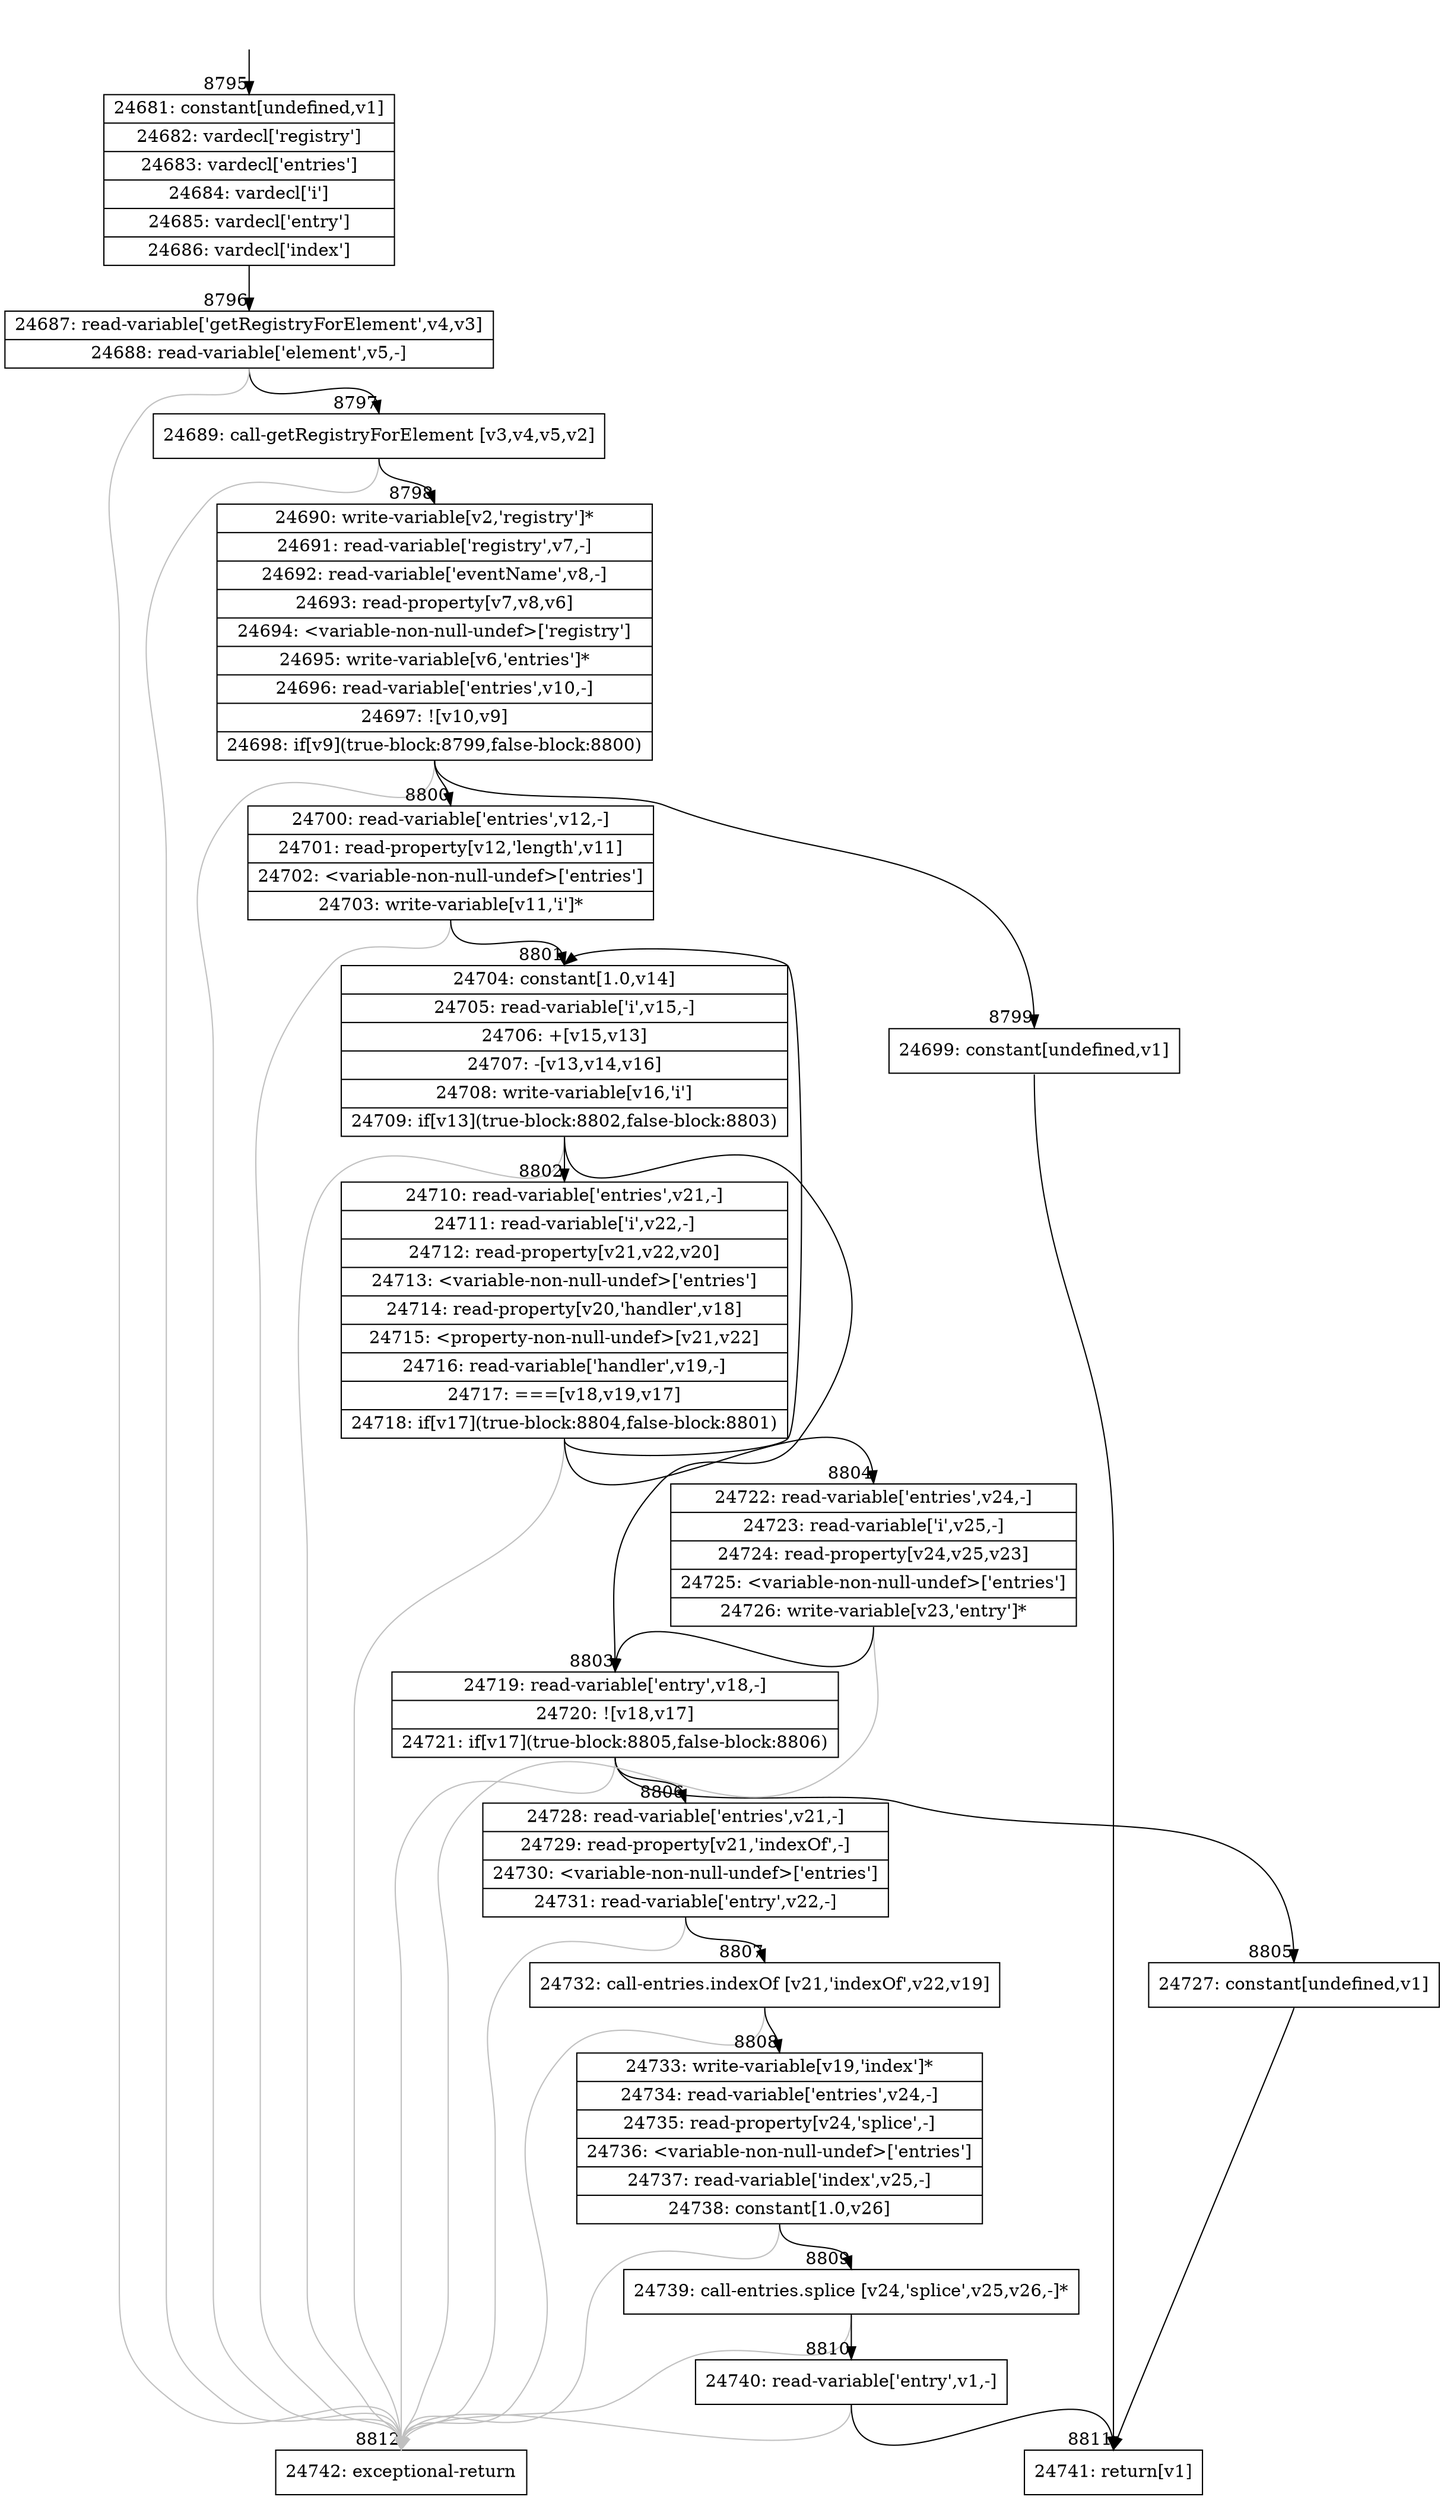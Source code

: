 digraph {
rankdir="TD"
BB_entry668[shape=none,label=""];
BB_entry668 -> BB8795 [tailport=s, headport=n, headlabel="    8795"]
BB8795 [shape=record label="{24681: constant[undefined,v1]|24682: vardecl['registry']|24683: vardecl['entries']|24684: vardecl['i']|24685: vardecl['entry']|24686: vardecl['index']}" ] 
BB8795 -> BB8796 [tailport=s, headport=n, headlabel="      8796"]
BB8796 [shape=record label="{24687: read-variable['getRegistryForElement',v4,v3]|24688: read-variable['element',v5,-]}" ] 
BB8796 -> BB8797 [tailport=s, headport=n, headlabel="      8797"]
BB8796 -> BB8812 [tailport=s, headport=n, color=gray, headlabel="      8812"]
BB8797 [shape=record label="{24689: call-getRegistryForElement [v3,v4,v5,v2]}" ] 
BB8797 -> BB8798 [tailport=s, headport=n, headlabel="      8798"]
BB8797 -> BB8812 [tailport=s, headport=n, color=gray]
BB8798 [shape=record label="{24690: write-variable[v2,'registry']*|24691: read-variable['registry',v7,-]|24692: read-variable['eventName',v8,-]|24693: read-property[v7,v8,v6]|24694: \<variable-non-null-undef\>['registry']|24695: write-variable[v6,'entries']*|24696: read-variable['entries',v10,-]|24697: ![v10,v9]|24698: if[v9](true-block:8799,false-block:8800)}" ] 
BB8798 -> BB8799 [tailport=s, headport=n, headlabel="      8799"]
BB8798 -> BB8800 [tailport=s, headport=n, headlabel="      8800"]
BB8798 -> BB8812 [tailport=s, headport=n, color=gray]
BB8799 [shape=record label="{24699: constant[undefined,v1]}" ] 
BB8799 -> BB8811 [tailport=s, headport=n, headlabel="      8811"]
BB8800 [shape=record label="{24700: read-variable['entries',v12,-]|24701: read-property[v12,'length',v11]|24702: \<variable-non-null-undef\>['entries']|24703: write-variable[v11,'i']*}" ] 
BB8800 -> BB8801 [tailport=s, headport=n, headlabel="      8801"]
BB8800 -> BB8812 [tailport=s, headport=n, color=gray]
BB8801 [shape=record label="{24704: constant[1.0,v14]|24705: read-variable['i',v15,-]|24706: +[v15,v13]|24707: -[v13,v14,v16]|24708: write-variable[v16,'i']|24709: if[v13](true-block:8802,false-block:8803)}" ] 
BB8801 -> BB8802 [tailport=s, headport=n, headlabel="      8802"]
BB8801 -> BB8803 [tailport=s, headport=n, headlabel="      8803"]
BB8801 -> BB8812 [tailport=s, headport=n, color=gray]
BB8802 [shape=record label="{24710: read-variable['entries',v21,-]|24711: read-variable['i',v22,-]|24712: read-property[v21,v22,v20]|24713: \<variable-non-null-undef\>['entries']|24714: read-property[v20,'handler',v18]|24715: \<property-non-null-undef\>[v21,v22]|24716: read-variable['handler',v19,-]|24717: ===[v18,v19,v17]|24718: if[v17](true-block:8804,false-block:8801)}" ] 
BB8802 -> BB8804 [tailport=s, headport=n, headlabel="      8804"]
BB8802 -> BB8801 [tailport=s, headport=n]
BB8802 -> BB8812 [tailport=s, headport=n, color=gray]
BB8803 [shape=record label="{24719: read-variable['entry',v18,-]|24720: ![v18,v17]|24721: if[v17](true-block:8805,false-block:8806)}" ] 
BB8803 -> BB8805 [tailport=s, headport=n, headlabel="      8805"]
BB8803 -> BB8806 [tailport=s, headport=n, headlabel="      8806"]
BB8803 -> BB8812 [tailport=s, headport=n, color=gray]
BB8804 [shape=record label="{24722: read-variable['entries',v24,-]|24723: read-variable['i',v25,-]|24724: read-property[v24,v25,v23]|24725: \<variable-non-null-undef\>['entries']|24726: write-variable[v23,'entry']*}" ] 
BB8804 -> BB8803 [tailport=s, headport=n]
BB8804 -> BB8812 [tailport=s, headport=n, color=gray]
BB8805 [shape=record label="{24727: constant[undefined,v1]}" ] 
BB8805 -> BB8811 [tailport=s, headport=n]
BB8806 [shape=record label="{24728: read-variable['entries',v21,-]|24729: read-property[v21,'indexOf',-]|24730: \<variable-non-null-undef\>['entries']|24731: read-variable['entry',v22,-]}" ] 
BB8806 -> BB8807 [tailport=s, headport=n, headlabel="      8807"]
BB8806 -> BB8812 [tailport=s, headport=n, color=gray]
BB8807 [shape=record label="{24732: call-entries.indexOf [v21,'indexOf',v22,v19]}" ] 
BB8807 -> BB8808 [tailport=s, headport=n, headlabel="      8808"]
BB8807 -> BB8812 [tailport=s, headport=n, color=gray]
BB8808 [shape=record label="{24733: write-variable[v19,'index']*|24734: read-variable['entries',v24,-]|24735: read-property[v24,'splice',-]|24736: \<variable-non-null-undef\>['entries']|24737: read-variable['index',v25,-]|24738: constant[1.0,v26]}" ] 
BB8808 -> BB8809 [tailport=s, headport=n, headlabel="      8809"]
BB8808 -> BB8812 [tailport=s, headport=n, color=gray]
BB8809 [shape=record label="{24739: call-entries.splice [v24,'splice',v25,v26,-]*}" ] 
BB8809 -> BB8810 [tailport=s, headport=n, headlabel="      8810"]
BB8809 -> BB8812 [tailport=s, headport=n, color=gray]
BB8810 [shape=record label="{24740: read-variable['entry',v1,-]}" ] 
BB8810 -> BB8811 [tailport=s, headport=n]
BB8810 -> BB8812 [tailport=s, headport=n, color=gray]
BB8811 [shape=record label="{24741: return[v1]}" ] 
BB8812 [shape=record label="{24742: exceptional-return}" ] 
//#$~ 6926
}
